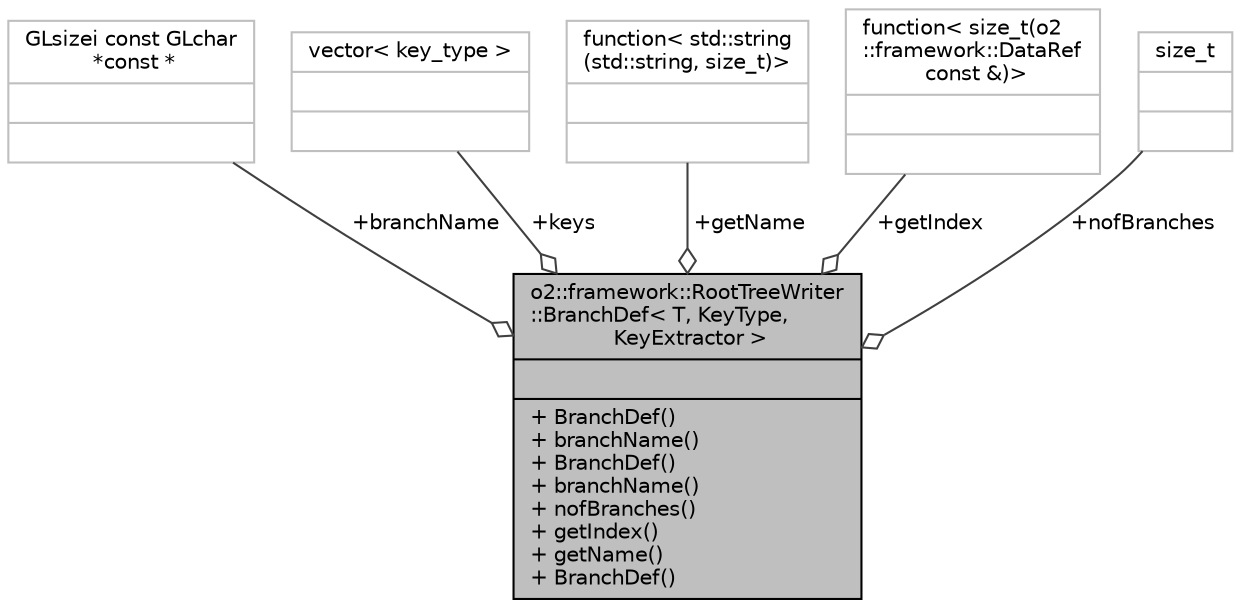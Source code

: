 digraph "o2::framework::RootTreeWriter::BranchDef&lt; T, KeyType, KeyExtractor &gt;"
{
 // INTERACTIVE_SVG=YES
  bgcolor="transparent";
  edge [fontname="Helvetica",fontsize="10",labelfontname="Helvetica",labelfontsize="10"];
  node [fontname="Helvetica",fontsize="10",shape=record];
  Node1 [label="{o2::framework::RootTreeWriter\l::BranchDef\< T, KeyType,\l KeyExtractor \>\n||+ BranchDef()\l+ branchName()\l+ BranchDef()\l+ branchName()\l+ nofBranches()\l+ getIndex()\l+ getName()\l+ BranchDef()\l}",height=0.2,width=0.4,color="black", fillcolor="grey75", style="filled" fontcolor="black"];
  Node2 -> Node1 [color="grey25",fontsize="10",style="solid",label=" +branchName" ,arrowhead="odiamond",fontname="Helvetica"];
  Node2 [label="{GLsizei const GLchar\l *const *\n||}",height=0.2,width=0.4,color="grey75"];
  Node3 -> Node1 [color="grey25",fontsize="10",style="solid",label=" +keys" ,arrowhead="odiamond",fontname="Helvetica"];
  Node3 [label="{vector\< key_type \>\n||}",height=0.2,width=0.4,color="grey75"];
  Node4 -> Node1 [color="grey25",fontsize="10",style="solid",label=" +getName" ,arrowhead="odiamond",fontname="Helvetica"];
  Node4 [label="{function\< std::string\l(std::string, size_t)\>\n||}",height=0.2,width=0.4,color="grey75"];
  Node5 -> Node1 [color="grey25",fontsize="10",style="solid",label=" +getIndex" ,arrowhead="odiamond",fontname="Helvetica"];
  Node5 [label="{function\< size_t(o2\l::framework::DataRef\l const &)\>\n||}",height=0.2,width=0.4,color="grey75"];
  Node6 -> Node1 [color="grey25",fontsize="10",style="solid",label=" +nofBranches" ,arrowhead="odiamond",fontname="Helvetica"];
  Node6 [label="{size_t\n||}",height=0.2,width=0.4,color="grey75"];
}
